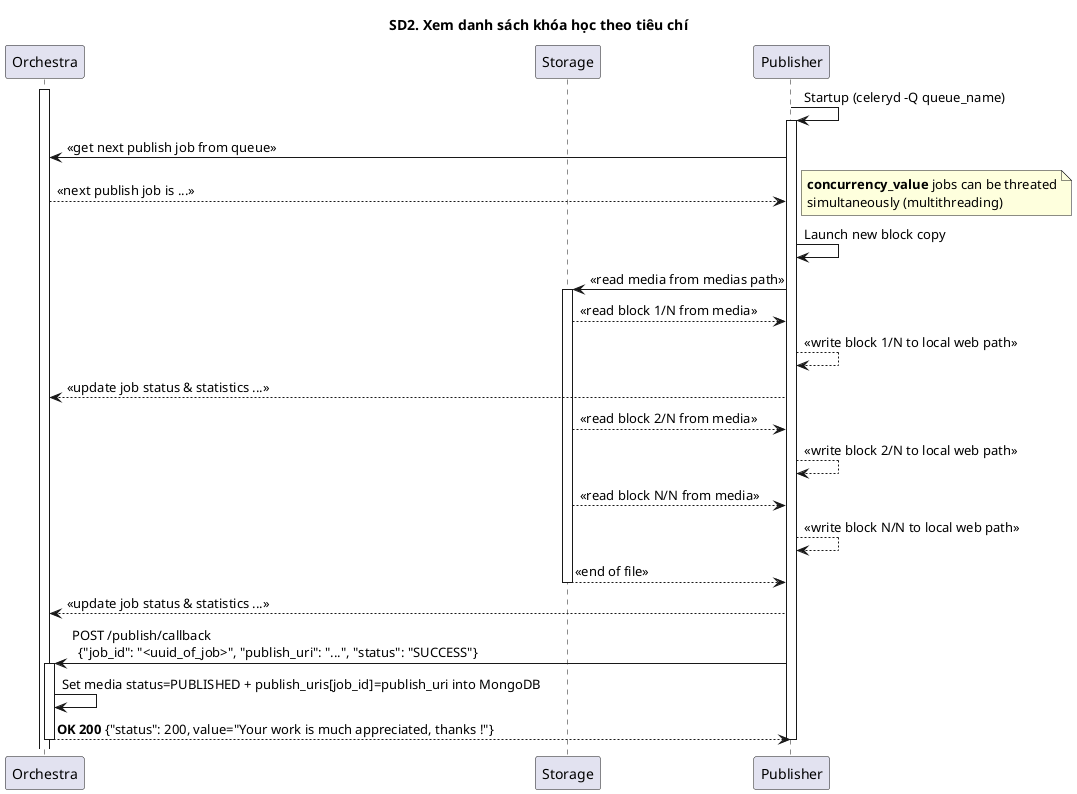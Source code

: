 @startuml

title SD2. Xem danh sách khóa học theo tiêu chí

'participant "WebUI" as W
participant "Orchestra" as O
participant "Storage" as S
'participant "Transform" as T
participant "Publisher" as P

activate O
P -> P: Startup (celeryd -Q queue_name)
activate P

P -> O: << get next publish job from queue >>
O --> P: << next publish job is ... >>

note right: <b>concurrency_value</b> jobs can be threated\nsimultaneously (multithreading)
P -> P: Launch new block copy
P -> S: << read media from medias path >>
activate S
S --> P: << read block 1/N from media >>
P --> P: << write block 1/N to local web path >>
P --> O: << update job status & statistics ... >>
S --> P: << read block 2/N from media >>
P --> P: << write block 2/N to local web path >>
S --> P: << read block N/N from media >>
P --> P: << write block N/N to local web path >>
S --> P: << end of file >>
deactivate S
P --> O: << update job status & statistics ... >>
P -> O: POST /publish/callback\n  {"job_id": "<uuid_of_job>", "publish_uri": "...", "status": "SUCCESS"}
activate O
O -> O: Set media status=PUBLISHED + publish_uris[job_id]=publish_uri into MongoDB
O --> P: <b>OK 200</b> {"status": 200, value="Your work is much appreciated, thanks !"}

deactivate P
deactivate O

@enduml